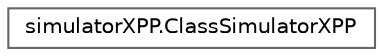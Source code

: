 digraph "Graphical Class Hierarchy"
{
 // LATEX_PDF_SIZE
  bgcolor="transparent";
  edge [fontname=Helvetica,fontsize=10,labelfontname=Helvetica,labelfontsize=10];
  node [fontname=Helvetica,fontsize=10,shape=box,height=0.2,width=0.4];
  rankdir="LR";
  Node0 [id="Node000000",label="simulatorXPP.ClassSimulatorXPP",height=0.2,width=0.4,color="grey40", fillcolor="white", style="filled",URL="$classsimulator_x_p_p_1_1_class_simulator_x_p_p.html",tooltip=" "];
}

